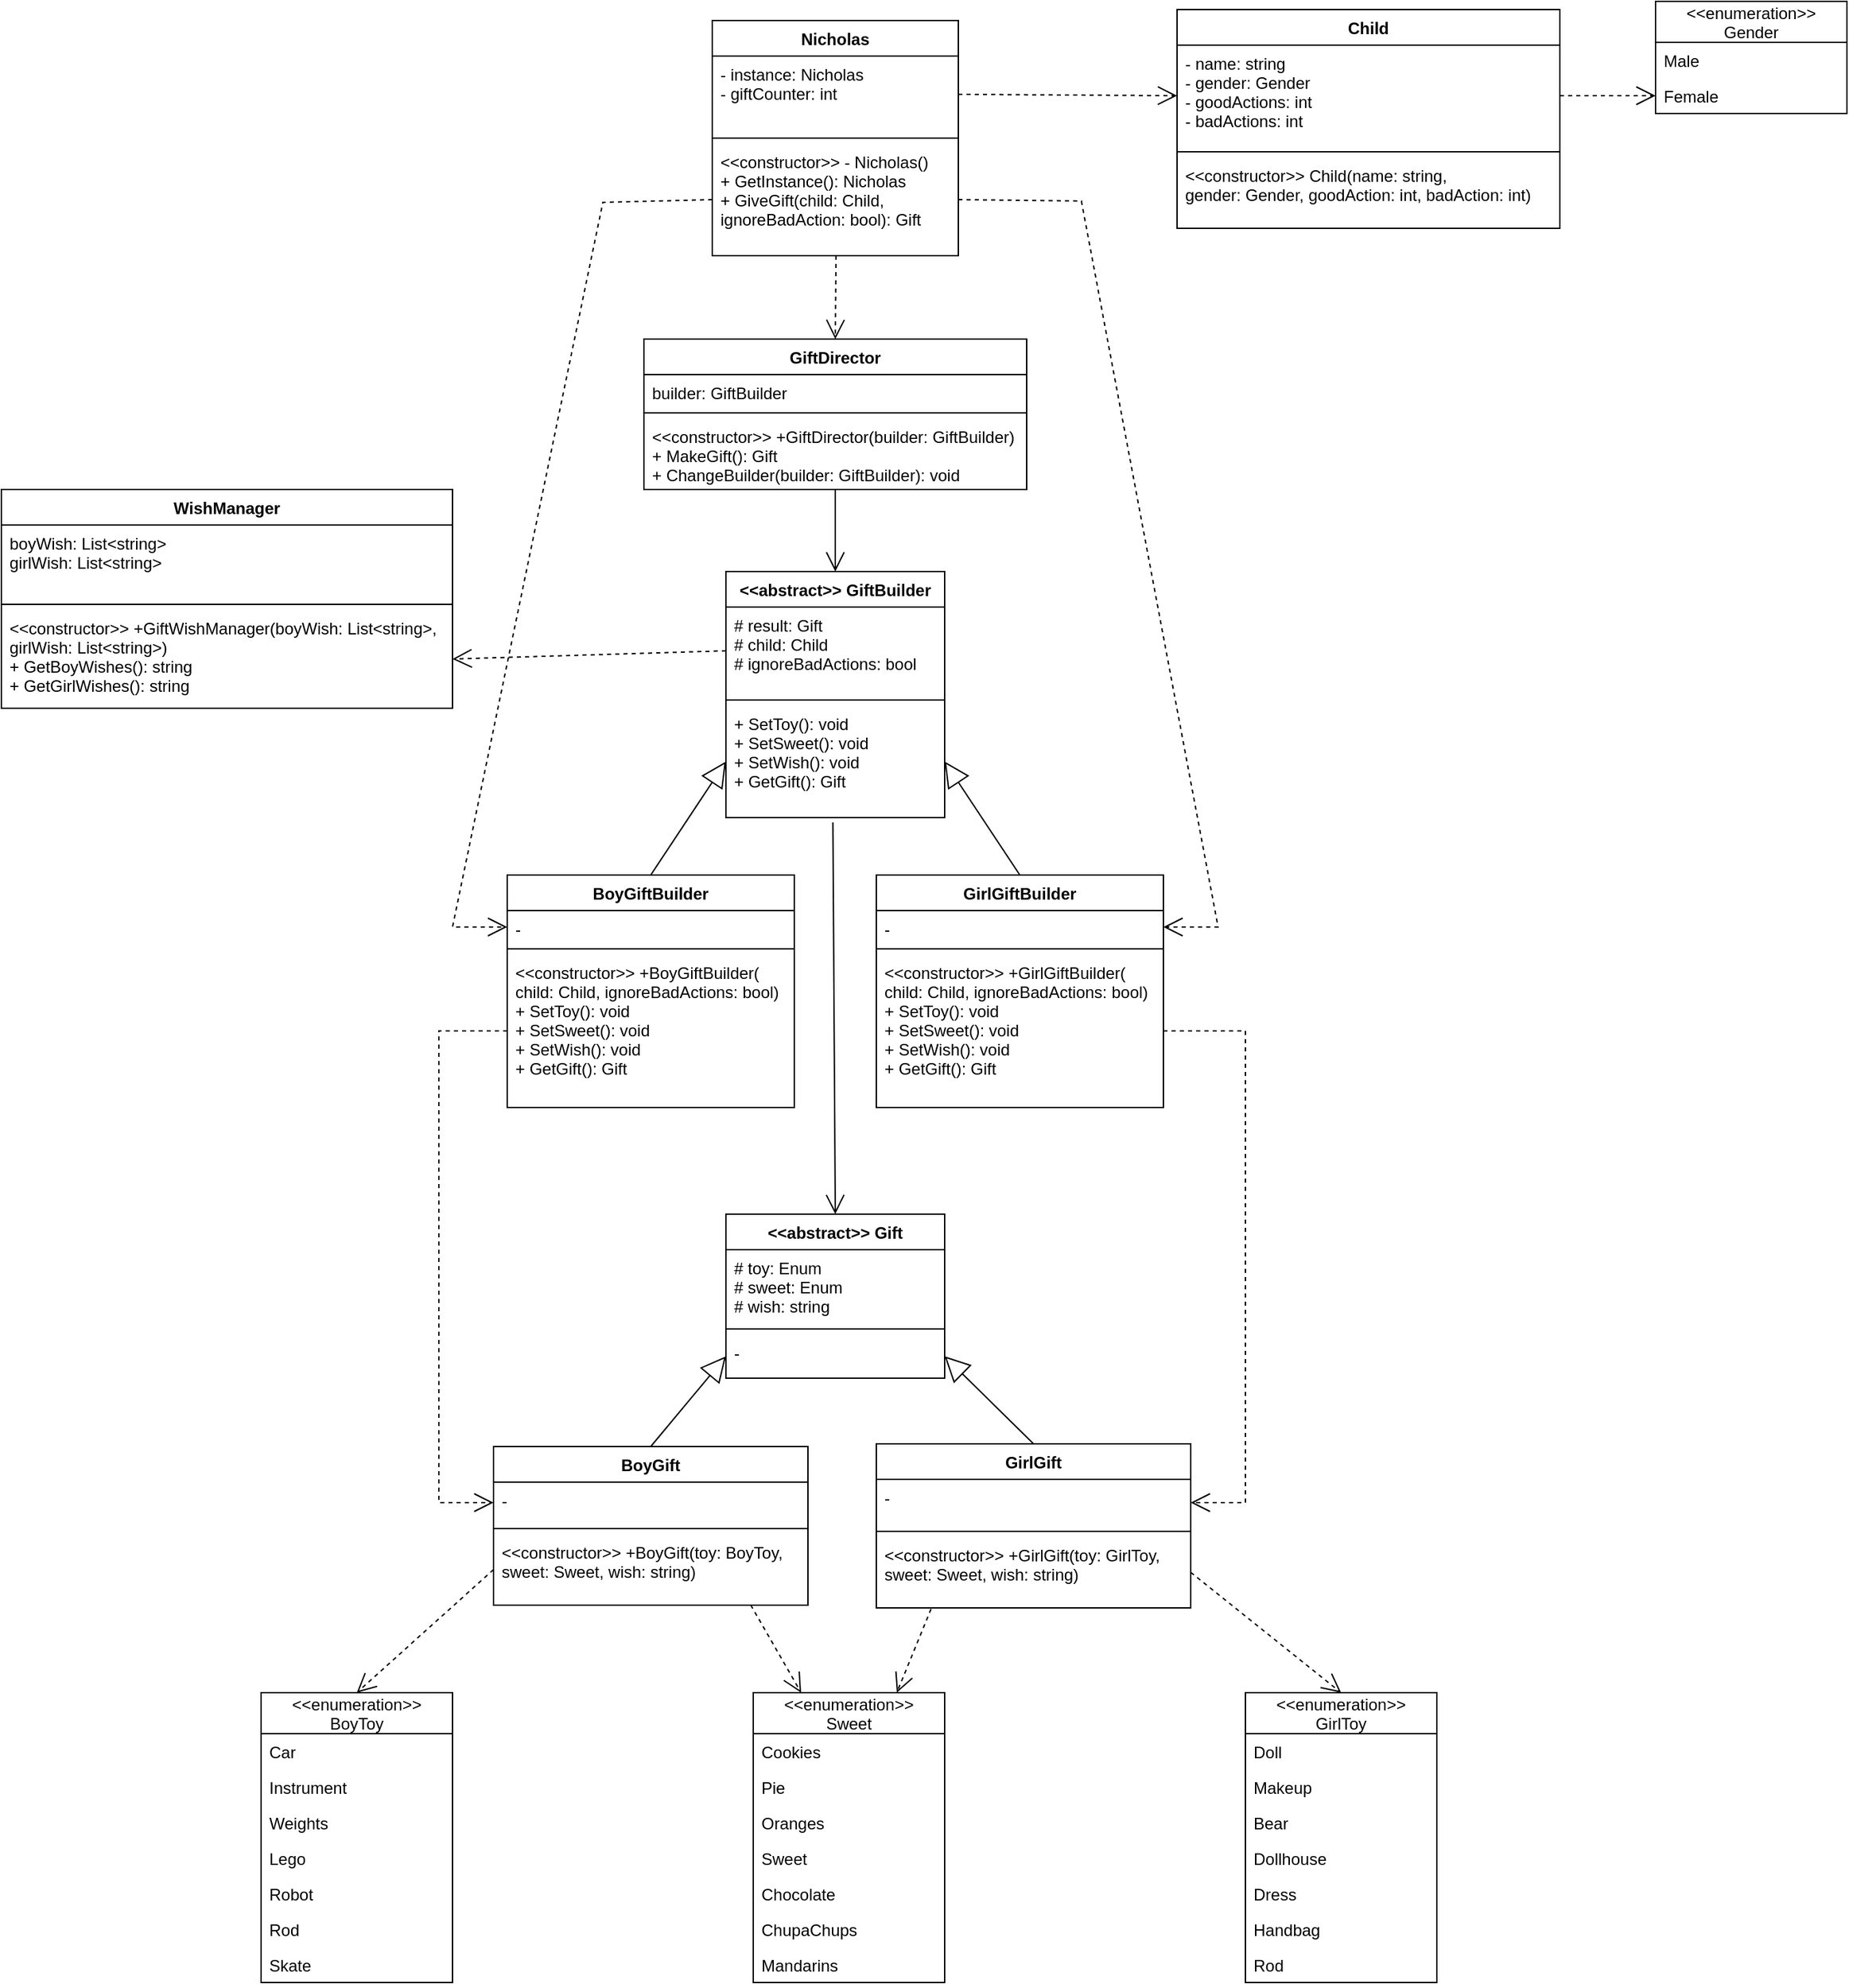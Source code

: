 <mxfile version="15.7.0" type="device"><diagram id="wA5DzFBfn_-OB3B-q_Q5" name="Page-1"><mxGraphModel dx="1826" dy="781" grid="1" gridSize="10" guides="1" tooltips="1" connect="1" arrows="1" fold="1" page="1" pageScale="1" pageWidth="2336" pageHeight="1654" math="0" shadow="0"><root><mxCell id="0"/><mxCell id="1" parent="0"/><mxCell id="VWROEWB-vEMH5Mf6p9o0-1" value="Nicholas" style="swimlane;fontStyle=1;align=center;verticalAlign=top;childLayout=stackLayout;horizontal=1;startSize=26;horizontalStack=0;resizeParent=1;resizeParentMax=0;resizeLast=0;collapsible=1;marginBottom=0;" parent="1" vertex="1"><mxGeometry x="720" y="467" width="180" height="172" as="geometry"><mxRectangle x="1088" y="758" width="80" height="26" as="alternateBounds"/></mxGeometry></mxCell><mxCell id="VWROEWB-vEMH5Mf6p9o0-2" value="- instance: Nicholas&#10;- giftCounter: int" style="text;strokeColor=none;fillColor=none;align=left;verticalAlign=top;spacingLeft=4;spacingRight=4;overflow=hidden;rotatable=0;points=[[0,0.5],[1,0.5]];portConstraint=eastwest;" parent="VWROEWB-vEMH5Mf6p9o0-1" vertex="1"><mxGeometry y="26" width="180" height="56" as="geometry"/></mxCell><mxCell id="VWROEWB-vEMH5Mf6p9o0-3" value="" style="line;strokeWidth=1;fillColor=none;align=left;verticalAlign=middle;spacingTop=-1;spacingLeft=3;spacingRight=3;rotatable=0;labelPosition=right;points=[];portConstraint=eastwest;" parent="VWROEWB-vEMH5Mf6p9o0-1" vertex="1"><mxGeometry y="82" width="180" height="8" as="geometry"/></mxCell><mxCell id="VWROEWB-vEMH5Mf6p9o0-4" value="&lt;&lt;constructor&gt;&gt; - Nicholas()&#10;+ GetInstance(): Nicholas&#10;+ GiveGift(child: Child, &#10;ignoreBadAction: bool): Gift" style="text;strokeColor=none;fillColor=none;align=left;verticalAlign=top;spacingLeft=4;spacingRight=4;overflow=hidden;rotatable=0;points=[[0,0.5],[1,0.5]];portConstraint=eastwest;fontStyle=0" parent="VWROEWB-vEMH5Mf6p9o0-1" vertex="1"><mxGeometry y="90" width="180" height="82" as="geometry"/></mxCell><mxCell id="IzqqBrQm_vWINARptCev-1" value="&lt;&lt;abstract&gt;&gt; GiftBuilder" style="swimlane;fontStyle=1;align=center;verticalAlign=top;childLayout=stackLayout;horizontal=1;startSize=26;horizontalStack=0;resizeParent=1;resizeParentMax=0;resizeLast=0;collapsible=1;marginBottom=0;" parent="1" vertex="1"><mxGeometry x="730" y="870" width="160" height="180" as="geometry"/></mxCell><mxCell id="IzqqBrQm_vWINARptCev-2" value="# result: Gift&#10;# child: Child&#10;# ignoreBadActions: bool" style="text;strokeColor=none;fillColor=none;align=left;verticalAlign=top;spacingLeft=4;spacingRight=4;overflow=hidden;rotatable=0;points=[[0,0.5],[1,0.5]];portConstraint=eastwest;" parent="IzqqBrQm_vWINARptCev-1" vertex="1"><mxGeometry y="26" width="160" height="64" as="geometry"/></mxCell><mxCell id="IzqqBrQm_vWINARptCev-3" value="" style="line;strokeWidth=1;fillColor=none;align=left;verticalAlign=middle;spacingTop=-1;spacingLeft=3;spacingRight=3;rotatable=0;labelPosition=right;points=[];portConstraint=eastwest;" parent="IzqqBrQm_vWINARptCev-1" vertex="1"><mxGeometry y="90" width="160" height="8" as="geometry"/></mxCell><mxCell id="IzqqBrQm_vWINARptCev-4" value="+ SetToy(): void&#10;+ SetSweet(): void&#10;+ SetWish(): void&#10;+ GetGift(): Gift" style="text;strokeColor=none;fillColor=none;align=left;verticalAlign=top;spacingLeft=4;spacingRight=4;overflow=hidden;rotatable=0;points=[[0,0.5],[1,0.5]];portConstraint=eastwest;" parent="IzqqBrQm_vWINARptCev-1" vertex="1"><mxGeometry y="98" width="160" height="82" as="geometry"/></mxCell><mxCell id="IzqqBrQm_vWINARptCev-5" value="&lt;&lt;abstract&gt;&gt; Gift" style="swimlane;fontStyle=1;align=center;verticalAlign=top;childLayout=stackLayout;horizontal=1;startSize=26;horizontalStack=0;resizeParent=1;resizeParentMax=0;resizeLast=0;collapsible=1;marginBottom=0;" parent="1" vertex="1"><mxGeometry x="730" y="1340" width="160" height="120" as="geometry"/></mxCell><mxCell id="IzqqBrQm_vWINARptCev-6" value="# toy: Enum&#10;# sweet: Enum&#10;# wish: string" style="text;strokeColor=none;fillColor=none;align=left;verticalAlign=top;spacingLeft=4;spacingRight=4;overflow=hidden;rotatable=0;points=[[0,0.5],[1,0.5]];portConstraint=eastwest;" parent="IzqqBrQm_vWINARptCev-5" vertex="1"><mxGeometry y="26" width="160" height="54" as="geometry"/></mxCell><mxCell id="IzqqBrQm_vWINARptCev-7" value="" style="line;strokeWidth=1;fillColor=none;align=left;verticalAlign=middle;spacingTop=-1;spacingLeft=3;spacingRight=3;rotatable=0;labelPosition=right;points=[];portConstraint=eastwest;" parent="IzqqBrQm_vWINARptCev-5" vertex="1"><mxGeometry y="80" width="160" height="8" as="geometry"/></mxCell><mxCell id="IzqqBrQm_vWINARptCev-8" value="-" style="text;strokeColor=none;fillColor=none;align=left;verticalAlign=top;spacingLeft=4;spacingRight=4;overflow=hidden;rotatable=0;points=[[0,0.5],[1,0.5]];portConstraint=eastwest;" parent="IzqqBrQm_vWINARptCev-5" vertex="1"><mxGeometry y="88" width="160" height="32" as="geometry"/></mxCell><mxCell id="IzqqBrQm_vWINARptCev-9" value="&lt;&lt;enumeration&gt;&gt;&#10;BoyToy" style="swimlane;fontStyle=0;childLayout=stackLayout;horizontal=1;startSize=30;fillColor=none;horizontalStack=0;resizeParent=1;resizeParentMax=0;resizeLast=0;collapsible=1;marginBottom=0;" parent="1" vertex="1"><mxGeometry x="390" y="1690" width="140" height="212" as="geometry"/></mxCell><mxCell id="IzqqBrQm_vWINARptCev-10" value="Car" style="text;strokeColor=none;fillColor=none;align=left;verticalAlign=top;spacingLeft=4;spacingRight=4;overflow=hidden;rotatable=0;points=[[0,0.5],[1,0.5]];portConstraint=eastwest;" parent="IzqqBrQm_vWINARptCev-9" vertex="1"><mxGeometry y="30" width="140" height="26" as="geometry"/></mxCell><mxCell id="IzqqBrQm_vWINARptCev-12" value="Instrument" style="text;strokeColor=none;fillColor=none;align=left;verticalAlign=top;spacingLeft=4;spacingRight=4;overflow=hidden;rotatable=0;points=[[0,0.5],[1,0.5]];portConstraint=eastwest;" parent="IzqqBrQm_vWINARptCev-9" vertex="1"><mxGeometry y="56" width="140" height="26" as="geometry"/></mxCell><mxCell id="IzqqBrQm_vWINARptCev-11" value="Weights" style="text;strokeColor=none;fillColor=none;align=left;verticalAlign=top;spacingLeft=4;spacingRight=4;overflow=hidden;rotatable=0;points=[[0,0.5],[1,0.5]];portConstraint=eastwest;" parent="IzqqBrQm_vWINARptCev-9" vertex="1"><mxGeometry y="82" width="140" height="26" as="geometry"/></mxCell><mxCell id="IzqqBrQm_vWINARptCev-13" value="Lego" style="text;strokeColor=none;fillColor=none;align=left;verticalAlign=top;spacingLeft=4;spacingRight=4;overflow=hidden;rotatable=0;points=[[0,0.5],[1,0.5]];portConstraint=eastwest;" parent="IzqqBrQm_vWINARptCev-9" vertex="1"><mxGeometry y="108" width="140" height="26" as="geometry"/></mxCell><mxCell id="IzqqBrQm_vWINARptCev-14" value="Robot" style="text;strokeColor=none;fillColor=none;align=left;verticalAlign=top;spacingLeft=4;spacingRight=4;overflow=hidden;rotatable=0;points=[[0,0.5],[1,0.5]];portConstraint=eastwest;" parent="IzqqBrQm_vWINARptCev-9" vertex="1"><mxGeometry y="134" width="140" height="26" as="geometry"/></mxCell><mxCell id="IzqqBrQm_vWINARptCev-16" value="Rod" style="text;strokeColor=none;fillColor=none;align=left;verticalAlign=top;spacingLeft=4;spacingRight=4;overflow=hidden;rotatable=0;points=[[0,0.5],[1,0.5]];portConstraint=eastwest;" parent="IzqqBrQm_vWINARptCev-9" vertex="1"><mxGeometry y="160" width="140" height="26" as="geometry"/></mxCell><mxCell id="IzqqBrQm_vWINARptCev-18" value="Skate" style="text;strokeColor=none;fillColor=none;align=left;verticalAlign=top;spacingLeft=4;spacingRight=4;overflow=hidden;rotatable=0;points=[[0,0.5],[1,0.5]];portConstraint=eastwest;" parent="IzqqBrQm_vWINARptCev-9" vertex="1"><mxGeometry y="186" width="140" height="26" as="geometry"/></mxCell><mxCell id="IzqqBrQm_vWINARptCev-19" value="&lt;&lt;enumeration&gt;&gt;&#10;GirlToy" style="swimlane;fontStyle=0;childLayout=stackLayout;horizontal=1;startSize=30;fillColor=none;horizontalStack=0;resizeParent=1;resizeParentMax=0;resizeLast=0;collapsible=1;marginBottom=0;" parent="1" vertex="1"><mxGeometry x="1110" y="1690" width="140" height="212" as="geometry"/></mxCell><mxCell id="IzqqBrQm_vWINARptCev-20" value="Doll" style="text;strokeColor=none;fillColor=none;align=left;verticalAlign=top;spacingLeft=4;spacingRight=4;overflow=hidden;rotatable=0;points=[[0,0.5],[1,0.5]];portConstraint=eastwest;" parent="IzqqBrQm_vWINARptCev-19" vertex="1"><mxGeometry y="30" width="140" height="26" as="geometry"/></mxCell><mxCell id="IzqqBrQm_vWINARptCev-21" value="Makeup" style="text;strokeColor=none;fillColor=none;align=left;verticalAlign=top;spacingLeft=4;spacingRight=4;overflow=hidden;rotatable=0;points=[[0,0.5],[1,0.5]];portConstraint=eastwest;" parent="IzqqBrQm_vWINARptCev-19" vertex="1"><mxGeometry y="56" width="140" height="26" as="geometry"/></mxCell><mxCell id="IzqqBrQm_vWINARptCev-23" value="Bear" style="text;strokeColor=none;fillColor=none;align=left;verticalAlign=top;spacingLeft=4;spacingRight=4;overflow=hidden;rotatable=0;points=[[0,0.5],[1,0.5]];portConstraint=eastwest;" parent="IzqqBrQm_vWINARptCev-19" vertex="1"><mxGeometry y="82" width="140" height="26" as="geometry"/></mxCell><mxCell id="IzqqBrQm_vWINARptCev-24" value="Dollhouse" style="text;strokeColor=none;fillColor=none;align=left;verticalAlign=top;spacingLeft=4;spacingRight=4;overflow=hidden;rotatable=0;points=[[0,0.5],[1,0.5]];portConstraint=eastwest;" parent="IzqqBrQm_vWINARptCev-19" vertex="1"><mxGeometry y="108" width="140" height="26" as="geometry"/></mxCell><mxCell id="IzqqBrQm_vWINARptCev-25" value="Dress" style="text;strokeColor=none;fillColor=none;align=left;verticalAlign=top;spacingLeft=4;spacingRight=4;overflow=hidden;rotatable=0;points=[[0,0.5],[1,0.5]];portConstraint=eastwest;" parent="IzqqBrQm_vWINARptCev-19" vertex="1"><mxGeometry y="134" width="140" height="26" as="geometry"/></mxCell><mxCell id="IzqqBrQm_vWINARptCev-26" value="Handbag" style="text;strokeColor=none;fillColor=none;align=left;verticalAlign=top;spacingLeft=4;spacingRight=4;overflow=hidden;rotatable=0;points=[[0,0.5],[1,0.5]];portConstraint=eastwest;" parent="IzqqBrQm_vWINARptCev-19" vertex="1"><mxGeometry y="160" width="140" height="26" as="geometry"/></mxCell><mxCell id="IzqqBrQm_vWINARptCev-22" value="Rod" style="text;strokeColor=none;fillColor=none;align=left;verticalAlign=top;spacingLeft=4;spacingRight=4;overflow=hidden;rotatable=0;points=[[0,0.5],[1,0.5]];portConstraint=eastwest;" parent="IzqqBrQm_vWINARptCev-19" vertex="1"><mxGeometry y="186" width="140" height="26" as="geometry"/></mxCell><mxCell id="IzqqBrQm_vWINARptCev-27" value="BoyGift" style="swimlane;fontStyle=1;align=center;verticalAlign=top;childLayout=stackLayout;horizontal=1;startSize=26;horizontalStack=0;resizeParent=1;resizeParentMax=0;resizeLast=0;collapsible=1;marginBottom=0;" parent="1" vertex="1"><mxGeometry x="560" y="1510" width="230" height="116" as="geometry"/></mxCell><mxCell id="IzqqBrQm_vWINARptCev-28" value="-" style="text;strokeColor=none;fillColor=none;align=left;verticalAlign=top;spacingLeft=4;spacingRight=4;overflow=hidden;rotatable=0;points=[[0,0.5],[1,0.5]];portConstraint=eastwest;" parent="IzqqBrQm_vWINARptCev-27" vertex="1"><mxGeometry y="26" width="230" height="30" as="geometry"/></mxCell><mxCell id="IzqqBrQm_vWINARptCev-29" value="" style="line;strokeWidth=1;fillColor=none;align=left;verticalAlign=middle;spacingTop=-1;spacingLeft=3;spacingRight=3;rotatable=0;labelPosition=right;points=[];portConstraint=eastwest;" parent="IzqqBrQm_vWINARptCev-27" vertex="1"><mxGeometry y="56" width="230" height="8" as="geometry"/></mxCell><mxCell id="IzqqBrQm_vWINARptCev-30" value="&lt;&lt;constructor&gt;&gt; +BoyGift(toy: BoyToy, &#10;sweet: Sweet, wish: string)" style="text;strokeColor=none;fillColor=none;align=left;verticalAlign=top;spacingLeft=4;spacingRight=4;overflow=hidden;rotatable=0;points=[[0,0.5],[1,0.5]];portConstraint=eastwest;" parent="IzqqBrQm_vWINARptCev-27" vertex="1"><mxGeometry y="64" width="230" height="52" as="geometry"/></mxCell><mxCell id="IzqqBrQm_vWINARptCev-44" value="&lt;&lt;enumeration&gt;&gt;&#10;Sweet" style="swimlane;fontStyle=0;childLayout=stackLayout;horizontal=1;startSize=30;fillColor=none;horizontalStack=0;resizeParent=1;resizeParentMax=0;resizeLast=0;collapsible=1;marginBottom=0;" parent="1" vertex="1"><mxGeometry x="750" y="1690" width="140" height="212" as="geometry"/></mxCell><mxCell id="IzqqBrQm_vWINARptCev-45" value="Cookies" style="text;strokeColor=none;fillColor=none;align=left;verticalAlign=top;spacingLeft=4;spacingRight=4;overflow=hidden;rotatable=0;points=[[0,0.5],[1,0.5]];portConstraint=eastwest;" parent="IzqqBrQm_vWINARptCev-44" vertex="1"><mxGeometry y="30" width="140" height="26" as="geometry"/></mxCell><mxCell id="IzqqBrQm_vWINARptCev-46" value="Pie" style="text;strokeColor=none;fillColor=none;align=left;verticalAlign=top;spacingLeft=4;spacingRight=4;overflow=hidden;rotatable=0;points=[[0,0.5],[1,0.5]];portConstraint=eastwest;" parent="IzqqBrQm_vWINARptCev-44" vertex="1"><mxGeometry y="56" width="140" height="26" as="geometry"/></mxCell><mxCell id="IzqqBrQm_vWINARptCev-47" value="Oranges" style="text;strokeColor=none;fillColor=none;align=left;verticalAlign=top;spacingLeft=4;spacingRight=4;overflow=hidden;rotatable=0;points=[[0,0.5],[1,0.5]];portConstraint=eastwest;" parent="IzqqBrQm_vWINARptCev-44" vertex="1"><mxGeometry y="82" width="140" height="26" as="geometry"/></mxCell><mxCell id="IzqqBrQm_vWINARptCev-48" value="Sweet" style="text;strokeColor=none;fillColor=none;align=left;verticalAlign=top;spacingLeft=4;spacingRight=4;overflow=hidden;rotatable=0;points=[[0,0.5],[1,0.5]];portConstraint=eastwest;" parent="IzqqBrQm_vWINARptCev-44" vertex="1"><mxGeometry y="108" width="140" height="26" as="geometry"/></mxCell><mxCell id="IzqqBrQm_vWINARptCev-51" value="Chocolate" style="text;strokeColor=none;fillColor=none;align=left;verticalAlign=top;spacingLeft=4;spacingRight=4;overflow=hidden;rotatable=0;points=[[0,0.5],[1,0.5]];portConstraint=eastwest;" parent="IzqqBrQm_vWINARptCev-44" vertex="1"><mxGeometry y="134" width="140" height="26" as="geometry"/></mxCell><mxCell id="IzqqBrQm_vWINARptCev-49" value="ChupaChups" style="text;strokeColor=none;fillColor=none;align=left;verticalAlign=top;spacingLeft=4;spacingRight=4;overflow=hidden;rotatable=0;points=[[0,0.5],[1,0.5]];portConstraint=eastwest;" parent="IzqqBrQm_vWINARptCev-44" vertex="1"><mxGeometry y="160" width="140" height="26" as="geometry"/></mxCell><mxCell id="IzqqBrQm_vWINARptCev-50" value="Mandarins" style="text;strokeColor=none;fillColor=none;align=left;verticalAlign=top;spacingLeft=4;spacingRight=4;overflow=hidden;rotatable=0;points=[[0,0.5],[1,0.5]];portConstraint=eastwest;" parent="IzqqBrQm_vWINARptCev-44" vertex="1"><mxGeometry y="186" width="140" height="26" as="geometry"/></mxCell><mxCell id="IzqqBrQm_vWINARptCev-56" value="GirlGift" style="swimlane;fontStyle=1;align=center;verticalAlign=top;childLayout=stackLayout;horizontal=1;startSize=26;horizontalStack=0;resizeParent=1;resizeParentMax=0;resizeLast=0;collapsible=1;marginBottom=0;" parent="1" vertex="1"><mxGeometry x="840" y="1508" width="230" height="120" as="geometry"/></mxCell><mxCell id="IzqqBrQm_vWINARptCev-57" value="-" style="text;strokeColor=none;fillColor=none;align=left;verticalAlign=top;spacingLeft=4;spacingRight=4;overflow=hidden;rotatable=0;points=[[0,0.5],[1,0.5]];portConstraint=eastwest;" parent="IzqqBrQm_vWINARptCev-56" vertex="1"><mxGeometry y="26" width="230" height="34" as="geometry"/></mxCell><mxCell id="IzqqBrQm_vWINARptCev-58" value="" style="line;strokeWidth=1;fillColor=none;align=left;verticalAlign=middle;spacingTop=-1;spacingLeft=3;spacingRight=3;rotatable=0;labelPosition=right;points=[];portConstraint=eastwest;" parent="IzqqBrQm_vWINARptCev-56" vertex="1"><mxGeometry y="60" width="230" height="8" as="geometry"/></mxCell><mxCell id="IzqqBrQm_vWINARptCev-59" value="&lt;&lt;constructor&gt;&gt; +GirlGift(toy: GirlToy, &#10;sweet: Sweet, wish: string)" style="text;strokeColor=none;fillColor=none;align=left;verticalAlign=top;spacingLeft=4;spacingRight=4;overflow=hidden;rotatable=0;points=[[0,0.5],[1,0.5]];portConstraint=eastwest;" parent="IzqqBrQm_vWINARptCev-56" vertex="1"><mxGeometry y="68" width="230" height="52" as="geometry"/></mxCell><mxCell id="IzqqBrQm_vWINARptCev-61" value="BoyGiftBuilder" style="swimlane;fontStyle=1;align=center;verticalAlign=top;childLayout=stackLayout;horizontal=1;startSize=26;horizontalStack=0;resizeParent=1;resizeParentMax=0;resizeLast=0;collapsible=1;marginBottom=0;" parent="1" vertex="1"><mxGeometry x="570" y="1092" width="210" height="170" as="geometry"/></mxCell><mxCell id="IzqqBrQm_vWINARptCev-62" value="-" style="text;strokeColor=none;fillColor=none;align=left;verticalAlign=top;spacingLeft=4;spacingRight=4;overflow=hidden;rotatable=0;points=[[0,0.5],[1,0.5]];portConstraint=eastwest;" parent="IzqqBrQm_vWINARptCev-61" vertex="1"><mxGeometry y="26" width="210" height="24" as="geometry"/></mxCell><mxCell id="IzqqBrQm_vWINARptCev-63" value="" style="line;strokeWidth=1;fillColor=none;align=left;verticalAlign=middle;spacingTop=-1;spacingLeft=3;spacingRight=3;rotatable=0;labelPosition=right;points=[];portConstraint=eastwest;" parent="IzqqBrQm_vWINARptCev-61" vertex="1"><mxGeometry y="50" width="210" height="8" as="geometry"/></mxCell><mxCell id="IzqqBrQm_vWINARptCev-64" value="&lt;&lt;constructor&gt;&gt; +BoyGiftBuilder(&#10;child: Child, ignoreBadActions: bool)&#10;+ SetToy(): void&#10;+ SetSweet(): void&#10;+ SetWish(): void&#10;+ GetGift(): Gift" style="text;strokeColor=none;fillColor=none;align=left;verticalAlign=top;spacingLeft=4;spacingRight=4;overflow=hidden;rotatable=0;points=[[0,0.5],[1,0.5]];portConstraint=eastwest;" parent="IzqqBrQm_vWINARptCev-61" vertex="1"><mxGeometry y="58" width="210" height="112" as="geometry"/></mxCell><mxCell id="IzqqBrQm_vWINARptCev-65" value="GirlGiftBuilder" style="swimlane;fontStyle=1;align=center;verticalAlign=top;childLayout=stackLayout;horizontal=1;startSize=26;horizontalStack=0;resizeParent=1;resizeParentMax=0;resizeLast=0;collapsible=1;marginBottom=0;" parent="1" vertex="1"><mxGeometry x="840" y="1092" width="210" height="170" as="geometry"/></mxCell><mxCell id="IzqqBrQm_vWINARptCev-66" value="-" style="text;strokeColor=none;fillColor=none;align=left;verticalAlign=top;spacingLeft=4;spacingRight=4;overflow=hidden;rotatable=0;points=[[0,0.5],[1,0.5]];portConstraint=eastwest;" parent="IzqqBrQm_vWINARptCev-65" vertex="1"><mxGeometry y="26" width="210" height="24" as="geometry"/></mxCell><mxCell id="IzqqBrQm_vWINARptCev-67" value="" style="line;strokeWidth=1;fillColor=none;align=left;verticalAlign=middle;spacingTop=-1;spacingLeft=3;spacingRight=3;rotatable=0;labelPosition=right;points=[];portConstraint=eastwest;" parent="IzqqBrQm_vWINARptCev-65" vertex="1"><mxGeometry y="50" width="210" height="8" as="geometry"/></mxCell><mxCell id="IzqqBrQm_vWINARptCev-68" value="&lt;&lt;constructor&gt;&gt; +GirlGiftBuilder(&#10;child: Child, ignoreBadActions: bool)&#10;+ SetToy(): void&#10;+ SetSweet(): void&#10;+ SetWish(): void&#10;+ GetGift(): Gift" style="text;strokeColor=none;fillColor=none;align=left;verticalAlign=top;spacingLeft=4;spacingRight=4;overflow=hidden;rotatable=0;points=[[0,0.5],[1,0.5]];portConstraint=eastwest;" parent="IzqqBrQm_vWINARptCev-65" vertex="1"><mxGeometry y="58" width="210" height="112" as="geometry"/></mxCell><mxCell id="IzqqBrQm_vWINARptCev-69" value="" style="endArrow=block;endSize=16;endFill=0;html=1;rounded=0;exitX=0.5;exitY=0;exitDx=0;exitDy=0;entryX=1;entryY=0.5;entryDx=0;entryDy=0;" parent="1" source="IzqqBrQm_vWINARptCev-65" target="IzqqBrQm_vWINARptCev-4" edge="1"><mxGeometry width="160" relative="1" as="geometry"><mxPoint x="490" y="922" as="sourcePoint"/><mxPoint x="650" y="922" as="targetPoint"/></mxGeometry></mxCell><mxCell id="IzqqBrQm_vWINARptCev-70" value="" style="endArrow=block;endSize=16;endFill=0;html=1;rounded=0;entryX=0;entryY=0.5;entryDx=0;entryDy=0;exitX=0.5;exitY=0;exitDx=0;exitDy=0;" parent="1" source="IzqqBrQm_vWINARptCev-61" target="IzqqBrQm_vWINARptCev-4" edge="1"><mxGeometry width="160" relative="1" as="geometry"><mxPoint x="540" y="1012.0" as="sourcePoint"/><mxPoint x="660" y="992" as="targetPoint"/></mxGeometry></mxCell><mxCell id="IzqqBrQm_vWINARptCev-71" value="GiftDirector" style="swimlane;fontStyle=1;align=center;verticalAlign=top;childLayout=stackLayout;horizontal=1;startSize=26;horizontalStack=0;resizeParent=1;resizeParentMax=0;resizeLast=0;collapsible=1;marginBottom=0;" parent="1" vertex="1"><mxGeometry x="670" y="700" width="280" height="110" as="geometry"/></mxCell><mxCell id="IzqqBrQm_vWINARptCev-72" value="builder: GiftBuilder" style="text;strokeColor=none;fillColor=none;align=left;verticalAlign=top;spacingLeft=4;spacingRight=4;overflow=hidden;rotatable=0;points=[[0,0.5],[1,0.5]];portConstraint=eastwest;" parent="IzqqBrQm_vWINARptCev-71" vertex="1"><mxGeometry y="26" width="280" height="24" as="geometry"/></mxCell><mxCell id="IzqqBrQm_vWINARptCev-73" value="" style="line;strokeWidth=1;fillColor=none;align=left;verticalAlign=middle;spacingTop=-1;spacingLeft=3;spacingRight=3;rotatable=0;labelPosition=right;points=[];portConstraint=eastwest;" parent="IzqqBrQm_vWINARptCev-71" vertex="1"><mxGeometry y="50" width="280" height="8" as="geometry"/></mxCell><mxCell id="IzqqBrQm_vWINARptCev-74" value="&lt;&lt;constructor&gt;&gt; +GiftDirector(builder: GiftBuilder)&#10;+ MakeGift(): Gift&#10;+ ChangeBuilder(builder: GiftBuilder): void" style="text;strokeColor=none;fillColor=none;align=left;verticalAlign=top;spacingLeft=4;spacingRight=4;overflow=hidden;rotatable=0;points=[[0,0.5],[1,0.5]];portConstraint=eastwest;" parent="IzqqBrQm_vWINARptCev-71" vertex="1"><mxGeometry y="58" width="280" height="52" as="geometry"/></mxCell><mxCell id="IzqqBrQm_vWINARptCev-85" value="Child" style="swimlane;fontStyle=1;align=center;verticalAlign=top;childLayout=stackLayout;horizontal=1;startSize=26;horizontalStack=0;resizeParent=1;resizeParentMax=0;resizeLast=0;collapsible=1;marginBottom=0;" parent="1" vertex="1"><mxGeometry x="1060" y="459" width="280" height="160" as="geometry"/></mxCell><mxCell id="IzqqBrQm_vWINARptCev-86" value="- name: string&#10;- gender: Gender&#10;- goodActions: int&#10;- badActions: int" style="text;strokeColor=none;fillColor=none;align=left;verticalAlign=top;spacingLeft=4;spacingRight=4;overflow=hidden;rotatable=0;points=[[0,0.5],[1,0.5]];portConstraint=eastwest;" parent="IzqqBrQm_vWINARptCev-85" vertex="1"><mxGeometry y="26" width="280" height="74" as="geometry"/></mxCell><mxCell id="IzqqBrQm_vWINARptCev-87" value="" style="line;strokeWidth=1;fillColor=none;align=left;verticalAlign=middle;spacingTop=-1;spacingLeft=3;spacingRight=3;rotatable=0;labelPosition=right;points=[];portConstraint=eastwest;" parent="IzqqBrQm_vWINARptCev-85" vertex="1"><mxGeometry y="100" width="280" height="8" as="geometry"/></mxCell><mxCell id="IzqqBrQm_vWINARptCev-88" value="&lt;&lt;constructor&gt;&gt; Child(name: string, &#10;gender: Gender, goodAction: int, badAction: int)" style="text;strokeColor=none;fillColor=none;align=left;verticalAlign=top;spacingLeft=4;spacingRight=4;overflow=hidden;rotatable=0;points=[[0,0.5],[1,0.5]];portConstraint=eastwest;" parent="IzqqBrQm_vWINARptCev-85" vertex="1"><mxGeometry y="108" width="280" height="52" as="geometry"/></mxCell><mxCell id="IzqqBrQm_vWINARptCev-93" value="&lt;&lt;enumeration&gt;&gt;&#10;Gender" style="swimlane;fontStyle=0;childLayout=stackLayout;horizontal=1;startSize=30;fillColor=none;horizontalStack=0;resizeParent=1;resizeParentMax=0;resizeLast=0;collapsible=1;marginBottom=0;" parent="1" vertex="1"><mxGeometry x="1410" y="453" width="140" height="82" as="geometry"/></mxCell><mxCell id="IzqqBrQm_vWINARptCev-94" value="Male" style="text;strokeColor=none;fillColor=none;align=left;verticalAlign=top;spacingLeft=4;spacingRight=4;overflow=hidden;rotatable=0;points=[[0,0.5],[1,0.5]];portConstraint=eastwest;" parent="IzqqBrQm_vWINARptCev-93" vertex="1"><mxGeometry y="30" width="140" height="26" as="geometry"/></mxCell><mxCell id="IzqqBrQm_vWINARptCev-95" value="Female" style="text;strokeColor=none;fillColor=none;align=left;verticalAlign=top;spacingLeft=4;spacingRight=4;overflow=hidden;rotatable=0;points=[[0,0.5],[1,0.5]];portConstraint=eastwest;" parent="IzqqBrQm_vWINARptCev-93" vertex="1"><mxGeometry y="56" width="140" height="26" as="geometry"/></mxCell><mxCell id="IzqqBrQm_vWINARptCev-98" value="" style="endArrow=open;endSize=12;dashed=1;html=1;rounded=0;exitX=1;exitY=0.5;exitDx=0;exitDy=0;entryX=0;entryY=0.5;entryDx=0;entryDy=0;" parent="1" source="IzqqBrQm_vWINARptCev-86" target="IzqqBrQm_vWINARptCev-95" edge="1"><mxGeometry width="160" relative="1" as="geometry"><mxPoint x="1400" y="770" as="sourcePoint"/><mxPoint x="1560" y="770" as="targetPoint"/></mxGeometry></mxCell><mxCell id="IzqqBrQm_vWINARptCev-104" value="" style="endArrow=open;endSize=12;dashed=1;html=1;rounded=0;exitX=1;exitY=0.5;exitDx=0;exitDy=0;entryX=0;entryY=0.5;entryDx=0;entryDy=0;" parent="1" source="VWROEWB-vEMH5Mf6p9o0-2" target="IzqqBrQm_vWINARptCev-86" edge="1"><mxGeometry width="160" relative="1" as="geometry"><mxPoint x="940" y="570" as="sourcePoint"/><mxPoint x="1010" y="570" as="targetPoint"/></mxGeometry></mxCell><mxCell id="IzqqBrQm_vWINARptCev-105" value="" style="endArrow=open;endFill=1;endSize=12;html=1;rounded=0;entryX=0.5;entryY=0;entryDx=0;entryDy=0;" parent="1" target="IzqqBrQm_vWINARptCev-1" edge="1"><mxGeometry width="160" relative="1" as="geometry"><mxPoint x="810" y="810" as="sourcePoint"/><mxPoint x="944.57" y="900.37" as="targetPoint"/></mxGeometry></mxCell><mxCell id="IzqqBrQm_vWINARptCev-107" value="" style="endArrow=block;endSize=16;endFill=0;html=1;rounded=0;entryX=0;entryY=0.5;entryDx=0;entryDy=0;exitX=0.5;exitY=0;exitDx=0;exitDy=0;" parent="1" source="IzqqBrQm_vWINARptCev-27" target="IzqqBrQm_vWINARptCev-8" edge="1"><mxGeometry width="160" relative="1" as="geometry"><mxPoint x="612.5" y="1513" as="sourcePoint"/><mxPoint x="667.5" y="1430" as="targetPoint"/></mxGeometry></mxCell><mxCell id="IzqqBrQm_vWINARptCev-108" value="" style="endArrow=block;endSize=16;endFill=0;html=1;rounded=0;entryX=1;entryY=0.5;entryDx=0;entryDy=0;exitX=0.5;exitY=0;exitDx=0;exitDy=0;" parent="1" source="IzqqBrQm_vWINARptCev-56" target="IzqqBrQm_vWINARptCev-8" edge="1"><mxGeometry width="160" relative="1" as="geometry"><mxPoint x="685" y="1508" as="sourcePoint"/><mxPoint x="750" y="1454" as="targetPoint"/></mxGeometry></mxCell><mxCell id="IzqqBrQm_vWINARptCev-116" value="" style="endArrow=open;endSize=12;dashed=1;html=1;rounded=0;exitX=0;exitY=0.5;exitDx=0;exitDy=0;entryX=0;entryY=0.5;entryDx=0;entryDy=0;" parent="1" source="IzqqBrQm_vWINARptCev-64" target="IzqqBrQm_vWINARptCev-28" edge="1"><mxGeometry width="160" relative="1" as="geometry"><mxPoint x="539" y="1372" as="sourcePoint"/><mxPoint x="381" y="1428" as="targetPoint"/><Array as="points"><mxPoint x="520" y="1206"/><mxPoint x="520" y="1551"/></Array></mxGeometry></mxCell><mxCell id="IzqqBrQm_vWINARptCev-118" value="" style="endArrow=open;endSize=12;dashed=1;html=1;rounded=0;exitX=1;exitY=0.5;exitDx=0;exitDy=0;entryX=1;entryY=0.5;entryDx=0;entryDy=0;" parent="1" source="IzqqBrQm_vWINARptCev-68" target="IzqqBrQm_vWINARptCev-57" edge="1"><mxGeometry width="160" relative="1" as="geometry"><mxPoint x="1180" y="1200.0" as="sourcePoint"/><mxPoint x="1170" y="1545" as="targetPoint"/><Array as="points"><mxPoint x="1110" y="1206"/><mxPoint x="1110" y="1551"/></Array></mxGeometry></mxCell><mxCell id="IzqqBrQm_vWINARptCev-119" value="" style="endArrow=open;endFill=1;endSize=12;html=1;rounded=0;exitX=0.489;exitY=1.042;exitDx=0;exitDy=0;exitPerimeter=0;entryX=0.5;entryY=0;entryDx=0;entryDy=0;" parent="1" source="IzqqBrQm_vWINARptCev-4" target="IzqqBrQm_vWINARptCev-5" edge="1"><mxGeometry width="160" relative="1" as="geometry"><mxPoint x="1167" y="1100.0" as="sourcePoint"/><mxPoint x="1167" y="1160.0" as="targetPoint"/></mxGeometry></mxCell><mxCell id="IzqqBrQm_vWINARptCev-120" value="" style="endArrow=open;endSize=12;dashed=1;html=1;rounded=0;exitX=0;exitY=0.5;exitDx=0;exitDy=0;entryX=0;entryY=0.5;entryDx=0;entryDy=0;" parent="1" source="VWROEWB-vEMH5Mf6p9o0-4" target="IzqqBrQm_vWINARptCev-62" edge="1"><mxGeometry width="160" relative="1" as="geometry"><mxPoint x="610" y="556.0" as="sourcePoint"/><mxPoint x="600" y="901" as="targetPoint"/><Array as="points"><mxPoint x="640" y="600"/><mxPoint x="530" y="1130"/></Array></mxGeometry></mxCell><mxCell id="IzqqBrQm_vWINARptCev-121" value="" style="endArrow=open;endSize=12;dashed=1;html=1;rounded=0;exitX=1;exitY=0.5;exitDx=0;exitDy=0;entryX=1;entryY=0.5;entryDx=0;entryDy=0;" parent="1" source="VWROEWB-vEMH5Mf6p9o0-4" target="IzqqBrQm_vWINARptCev-66" edge="1"><mxGeometry width="160" relative="1" as="geometry"><mxPoint x="1040" y="630.0" as="sourcePoint"/><mxPoint x="1030" y="975" as="targetPoint"/><Array as="points"><mxPoint x="990" y="599"/><mxPoint x="1090" y="1130"/></Array></mxGeometry></mxCell><mxCell id="IzqqBrQm_vWINARptCev-122" value="WishManager" style="swimlane;fontStyle=1;align=center;verticalAlign=top;childLayout=stackLayout;horizontal=1;startSize=26;horizontalStack=0;resizeParent=1;resizeParentMax=0;resizeLast=0;collapsible=1;marginBottom=0;" parent="1" vertex="1"><mxGeometry x="200" y="810" width="330" height="160" as="geometry"/></mxCell><mxCell id="IzqqBrQm_vWINARptCev-123" value="boyWish: List&lt;string&gt;&#10;girlWish: List&lt;string&gt;" style="text;strokeColor=none;fillColor=none;align=left;verticalAlign=top;spacingLeft=4;spacingRight=4;overflow=hidden;rotatable=0;points=[[0,0.5],[1,0.5]];portConstraint=eastwest;" parent="IzqqBrQm_vWINARptCev-122" vertex="1"><mxGeometry y="26" width="330" height="54" as="geometry"/></mxCell><mxCell id="IzqqBrQm_vWINARptCev-124" value="" style="line;strokeWidth=1;fillColor=none;align=left;verticalAlign=middle;spacingTop=-1;spacingLeft=3;spacingRight=3;rotatable=0;labelPosition=right;points=[];portConstraint=eastwest;" parent="IzqqBrQm_vWINARptCev-122" vertex="1"><mxGeometry y="80" width="330" height="8" as="geometry"/></mxCell><mxCell id="IzqqBrQm_vWINARptCev-125" value="&lt;&lt;constructor&gt;&gt; +GiftWishManager(boyWish: List&lt;string&gt;,&#10;girlWish: List&lt;string&gt;)&#10;+ GetBoyWishes(): string&#10;+ GetGirlWishes(): string" style="text;strokeColor=none;fillColor=none;align=left;verticalAlign=top;spacingLeft=4;spacingRight=4;overflow=hidden;rotatable=0;points=[[0,0.5],[1,0.5]];portConstraint=eastwest;" parent="IzqqBrQm_vWINARptCev-122" vertex="1"><mxGeometry y="88" width="330" height="72" as="geometry"/></mxCell><mxCell id="IzqqBrQm_vWINARptCev-127" value="" style="endArrow=open;endSize=12;dashed=1;html=1;rounded=0;entryX=1;entryY=0.5;entryDx=0;entryDy=0;exitX=0;exitY=0.5;exitDx=0;exitDy=0;" parent="1" source="IzqqBrQm_vWINARptCev-2" target="IzqqBrQm_vWINARptCev-125" edge="1"><mxGeometry width="160" relative="1" as="geometry"><mxPoint x="130" y="870" as="sourcePoint"/><mxPoint x="290" y="870" as="targetPoint"/></mxGeometry></mxCell><mxCell id="IzqqBrQm_vWINARptCev-112" value="" style="endArrow=open;endSize=12;dashed=1;html=1;rounded=0;exitX=0;exitY=0.5;exitDx=0;exitDy=0;entryX=0.5;entryY=0;entryDx=0;entryDy=0;" parent="1" source="IzqqBrQm_vWINARptCev-30" target="IzqqBrQm_vWINARptCev-9" edge="1"><mxGeometry width="160" relative="1" as="geometry"><mxPoint x="1280" y="1610" as="sourcePoint"/><mxPoint x="1210" y="1610" as="targetPoint"/></mxGeometry></mxCell><mxCell id="IzqqBrQm_vWINARptCev-110" value="" style="endArrow=open;endSize=12;dashed=1;html=1;rounded=0;exitX=0.818;exitY=0.998;exitDx=0;exitDy=0;entryX=0.25;entryY=0;entryDx=0;entryDy=0;exitPerimeter=0;" parent="1" source="IzqqBrQm_vWINARptCev-30" target="IzqqBrQm_vWINARptCev-44" edge="1"><mxGeometry width="160" relative="1" as="geometry"><mxPoint x="1260" y="1590" as="sourcePoint"/><mxPoint x="1190" y="1590" as="targetPoint"/></mxGeometry></mxCell><mxCell id="IzqqBrQm_vWINARptCev-115" value="" style="endArrow=open;endSize=12;dashed=1;html=1;rounded=0;exitX=0.174;exitY=1.016;exitDx=0;exitDy=0;entryX=0.75;entryY=0;entryDx=0;entryDy=0;exitPerimeter=0;" parent="1" source="IzqqBrQm_vWINARptCev-59" target="IzqqBrQm_vWINARptCev-44" edge="1"><mxGeometry width="160" relative="1" as="geometry"><mxPoint x="758.14" y="1647.896" as="sourcePoint"/><mxPoint x="795" y="1700" as="targetPoint"/></mxGeometry></mxCell><mxCell id="IzqqBrQm_vWINARptCev-114" value="" style="endArrow=open;endSize=12;dashed=1;html=1;rounded=0;exitX=1;exitY=0.5;exitDx=0;exitDy=0;entryX=0.5;entryY=0;entryDx=0;entryDy=0;" parent="1" source="IzqqBrQm_vWINARptCev-59" target="IzqqBrQm_vWINARptCev-19" edge="1"><mxGeometry width="160" relative="1" as="geometry"><mxPoint x="1300" y="1630" as="sourcePoint"/><mxPoint x="1230" y="1630" as="targetPoint"/></mxGeometry></mxCell><mxCell id="IzqqBrQm_vWINARptCev-129" value="" style="endArrow=open;endSize=12;dashed=1;html=1;rounded=0;exitX=0.503;exitY=1;exitDx=0;exitDy=0;entryX=0.5;entryY=0;entryDx=0;entryDy=0;exitPerimeter=0;" parent="1" source="VWROEWB-vEMH5Mf6p9o0-4" target="IzqqBrQm_vWINARptCev-71" edge="1"><mxGeometry width="160" relative="1" as="geometry"><mxPoint x="910" y="650" as="sourcePoint"/><mxPoint x="980" y="650" as="targetPoint"/></mxGeometry></mxCell></root></mxGraphModel></diagram></mxfile>